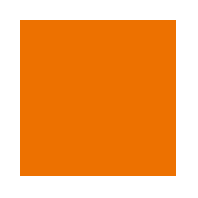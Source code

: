 <mxfile
  version="25.0.2"
  >
  <diagram
    name="-"
    >
    <mxGraphModel
      grid="1"
      gridSize="10"
      guides="1"
      tooltips="1"
      connect="1"
      arrows="1"
      fold="1"
      page="1"
      pageScale="1"
      pageWidth="1"
      pageHeight="1"
      math="0"
      shadow="0"
      >
      <root>
        <mxCell
          id="page"
          />
        <mxCell
          id="root"
          parent="page"
          />
        <mxCell
          style="verticalAlign=top;aspect=fixed;align=center;spacingLeft=5;spacingRight=5;spacingBottom=5;strokeColor=none;"
          id="shape_"
          parent="root"
          value=" "
          vertex="1"
          >
          <mxGeometry
            as="geometry"
            width="98"
            height="98"
            x="0"
            y="0"
            />
          </mxCell>
        <mxCell
          style="sketch=0;points=[[0,0,0],[0.25,0,0],[0.5,0,0],[0.75,0,0],[1,0,0],[0,1,0],[0.25,1,0],[0.5,1,0],[0.75,1,0],[1,1,0],[0,0.25,0],[0,0.5,0],[0,0.75,0],[1,0.25,0],[1,0.5,0],[1,0.75,0]];outlineConnect=0;fontColor=#232F3E;fillColor=#ED7100;strokeColor=#ffffff;dashed=0;verticalLabelPosition=bottom;verticalAlign=top;align=center;html=1;fontSize=12;fontStyle=0;aspect=fixed;shape=mxgraph.aws4.resourceIcon;resIcon=mxgraph.aws4.elemental_medinghyonvert;"
          id="elemental_medinghyonvert_"
          parent="shape_"
          value=" "
          vertex="1"
          >
          <mxGeometry
            width="78"
            height="78"
            as="geometry"
            x="10"
            y="10"
            />
          </mxCell>
        </root>
      </mxGraphModel>
    </diagram>
  </mxfile>
